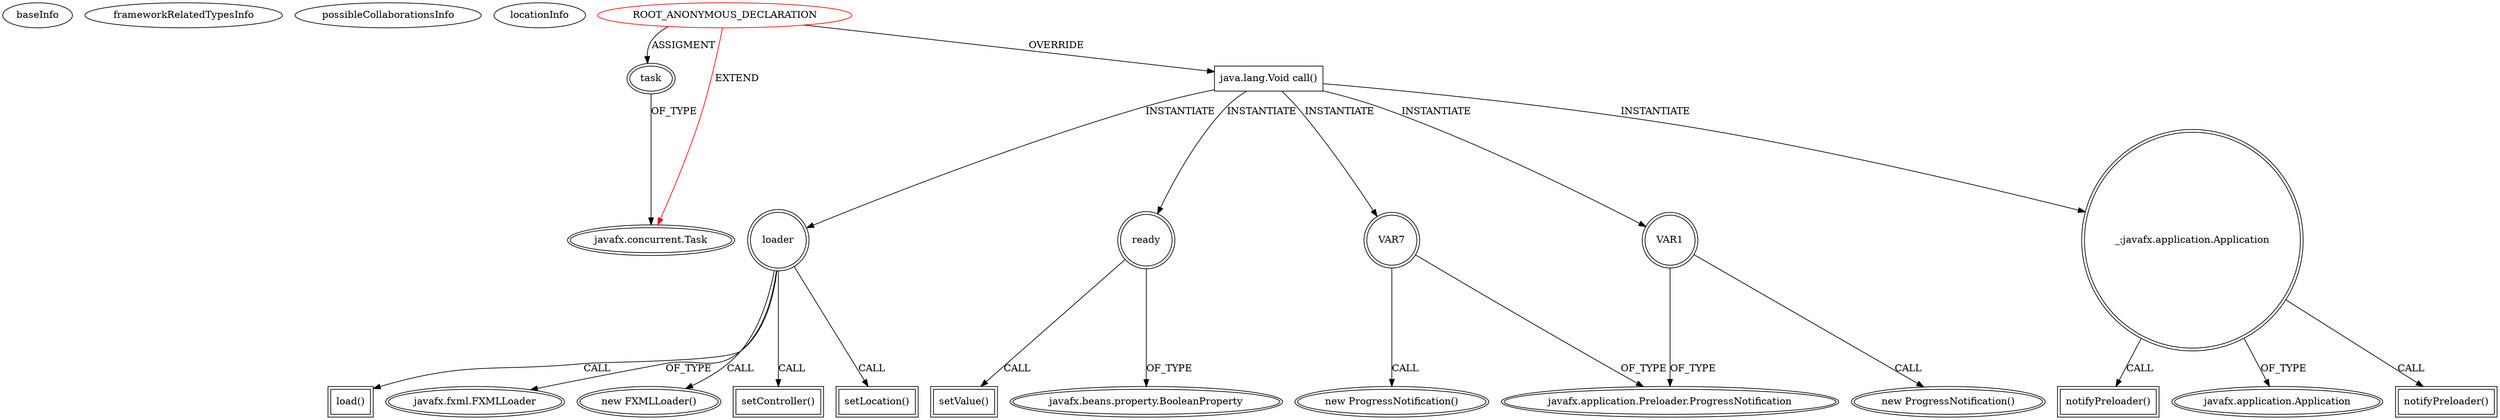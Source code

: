 digraph {
baseInfo[graphId=263,category="extension_graph",isAnonymous=true,possibleRelation=false]
frameworkRelatedTypesInfo[0="javafx.concurrent.Task"]
possibleCollaborationsInfo[]
locationInfo[projectName="DC37-Super-Mario-Paint",filePath="/DC37-Super-Mario-Paint/Super-Mario-Paint-master/src/smp/SuperMarioPaint.java",contextSignature="void longStart()",graphId="263"]
0[label="ROOT_ANONYMOUS_DECLARATION",vertexType="ROOT_ANONYMOUS_DECLARATION",isFrameworkType=false,color=red]
1[label="javafx.concurrent.Task",vertexType="FRAMEWORK_CLASS_TYPE",isFrameworkType=true,peripheries=2]
2[label="task",vertexType="OUTSIDE_VARIABLE_EXPRESION",isFrameworkType=true,peripheries=2]
4[label="java.lang.Void call()",vertexType="OVERRIDING_METHOD_DECLARATION",isFrameworkType=false,shape=box]
5[label="_:javafx.application.Application",vertexType="VARIABLE_EXPRESION",isFrameworkType=true,peripheries=2,shape=circle]
7[label="javafx.application.Application",vertexType="FRAMEWORK_CLASS_TYPE",isFrameworkType=true,peripheries=2]
6[label="notifyPreloader()",vertexType="INSIDE_CALL",isFrameworkType=true,peripheries=2,shape=box]
9[label="VAR1",vertexType="VARIABLE_EXPRESION",isFrameworkType=true,peripheries=2,shape=circle]
10[label="javafx.application.Preloader.ProgressNotification",vertexType="FRAMEWORK_CLASS_TYPE",isFrameworkType=true,peripheries=2]
8[label="new ProgressNotification()",vertexType="CONSTRUCTOR_CALL",isFrameworkType=true,peripheries=2]
12[label="loader",vertexType="VARIABLE_EXPRESION",isFrameworkType=true,peripheries=2,shape=circle]
13[label="javafx.fxml.FXMLLoader",vertexType="FRAMEWORK_CLASS_TYPE",isFrameworkType=true,peripheries=2]
11[label="new FXMLLoader()",vertexType="CONSTRUCTOR_CALL",isFrameworkType=true,peripheries=2]
15[label="setController()",vertexType="INSIDE_CALL",isFrameworkType=true,peripheries=2,shape=box]
17[label="setLocation()",vertexType="INSIDE_CALL",isFrameworkType=true,peripheries=2,shape=box]
19[label="load()",vertexType="INSIDE_CALL",isFrameworkType=true,peripheries=2,shape=box]
21[label="notifyPreloader()",vertexType="INSIDE_CALL",isFrameworkType=true,peripheries=2,shape=box]
23[label="VAR7",vertexType="VARIABLE_EXPRESION",isFrameworkType=true,peripheries=2,shape=circle]
22[label="new ProgressNotification()",vertexType="CONSTRUCTOR_CALL",isFrameworkType=true,peripheries=2]
25[label="ready",vertexType="VARIABLE_EXPRESION",isFrameworkType=true,peripheries=2,shape=circle]
27[label="javafx.beans.property.BooleanProperty",vertexType="FRAMEWORK_CLASS_TYPE",isFrameworkType=true,peripheries=2]
26[label="setValue()",vertexType="INSIDE_CALL",isFrameworkType=true,peripheries=2,shape=box]
0->1[label="EXTEND",color=red]
0->2[label="ASSIGMENT"]
2->1[label="OF_TYPE"]
0->4[label="OVERRIDE"]
4->5[label="INSTANTIATE"]
5->7[label="OF_TYPE"]
5->6[label="CALL"]
4->9[label="INSTANTIATE"]
9->10[label="OF_TYPE"]
9->8[label="CALL"]
4->12[label="INSTANTIATE"]
12->13[label="OF_TYPE"]
12->11[label="CALL"]
12->15[label="CALL"]
12->17[label="CALL"]
12->19[label="CALL"]
5->21[label="CALL"]
4->23[label="INSTANTIATE"]
23->10[label="OF_TYPE"]
23->22[label="CALL"]
4->25[label="INSTANTIATE"]
25->27[label="OF_TYPE"]
25->26[label="CALL"]
}

